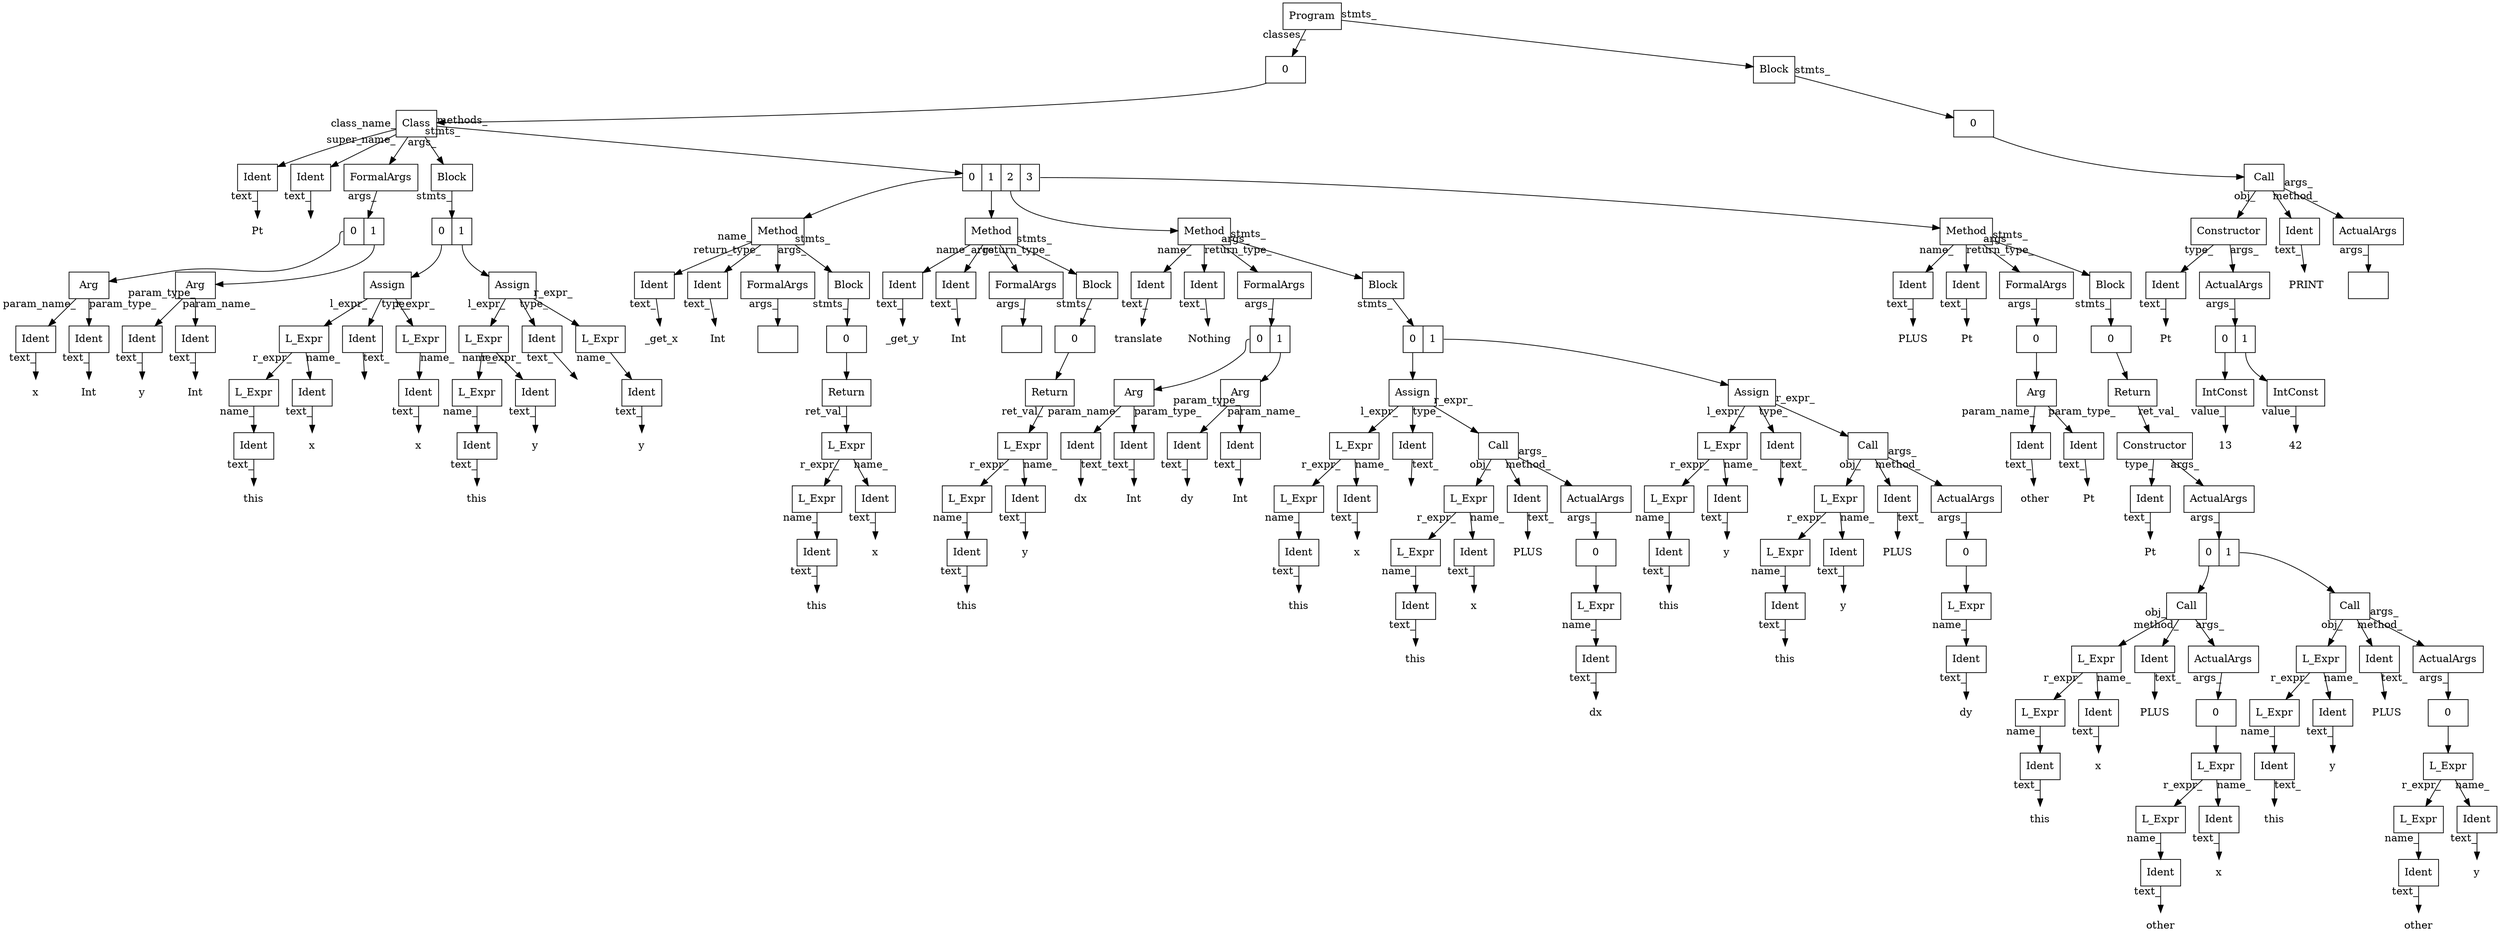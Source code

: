 digraph AST {
root[shape=box,label="Program"];
node_1[shape=record,label="<e_0>0"];
node_2[shape=box,label="Class"];
node_3[shape=box,label="Ident"];
node_4[shape=plaintext,label="Pt"];
node_3 -> node_4 [taillabel="text_"];
node_2 -> node_3 [taillabel="class_name_"];
node_5[shape=box,label="Ident"];
node_6[shape=plaintext,label=""];
node_5 -> node_6 [taillabel="text_"];
node_2 -> node_5 [taillabel="super_name_"];
node_7[shape=box,label="FormalArgs"];
node_8[shape=record,label="<e_0>0|<e_1>1"];
node_9[shape=box,label="Arg"];
node_10[shape=box,label="Ident"];
node_11[shape=plaintext,label="x"];
node_10 -> node_11 [taillabel="text_"];
node_9 -> node_10 [taillabel="param_name_"];
node_12[shape=box,label="Ident"];
node_13[shape=plaintext,label="Int"];
node_12 -> node_13 [taillabel="text_"];
node_9 -> node_12 [taillabel="param_type_"];
node_8:e_0 -> node_9;
node_14[shape=box,label="Arg"];
node_15[shape=box,label="Ident"];
node_16[shape=plaintext,label="y"];
node_15 -> node_16 [taillabel="text_"];
node_14 -> node_15 [taillabel="param_name_"];
node_17[shape=box,label="Ident"];
node_18[shape=plaintext,label="Int"];
node_17 -> node_18 [taillabel="text_"];
node_14 -> node_17 [taillabel="param_type_"];
node_8:e_1 -> node_14;
node_7 -> node_8 [taillabel="args_"];
node_2 -> node_7 [taillabel="args_"];
node_19[shape=box,label="Block"];
node_20[shape=record,label="<e_0>0|<e_1>1"];
node_21[shape=box,label="Assign"];
node_22[shape=box,label="L_Expr"];
node_23[shape=box,label="L_Expr"];
node_24[shape=box,label="Ident"];
node_25[shape=plaintext,label="this"];
node_24 -> node_25 [taillabel="text_"];
node_23 -> node_24 [taillabel="name_"];
node_22 -> node_23 [taillabel="r_expr_"];
node_26[shape=box,label="Ident"];
node_27[shape=plaintext,label="x"];
node_26 -> node_27 [taillabel="text_"];
node_22 -> node_26 [taillabel="name_"];
node_21 -> node_22 [taillabel="l_expr_"];
node_28[shape=box,label="Ident"];
node_29[shape=plaintext,label=""];
node_28 -> node_29 [taillabel="text_"];
node_21 -> node_28 [taillabel="type_"];
node_30[shape=box,label="L_Expr"];
node_31[shape=box,label="Ident"];
node_32[shape=plaintext,label="x"];
node_31 -> node_32 [taillabel="text_"];
node_30 -> node_31 [taillabel="name_"];
node_21 -> node_30 [taillabel="r_expr_"];
node_20:e_0 -> node_21;
node_33[shape=box,label="Assign"];
node_34[shape=box,label="L_Expr"];
node_35[shape=box,label="L_Expr"];
node_36[shape=box,label="Ident"];
node_37[shape=plaintext,label="this"];
node_36 -> node_37 [taillabel="text_"];
node_35 -> node_36 [taillabel="name_"];
node_34 -> node_35 [taillabel="r_expr_"];
node_38[shape=box,label="Ident"];
node_39[shape=plaintext,label="y"];
node_38 -> node_39 [taillabel="text_"];
node_34 -> node_38 [taillabel="name_"];
node_33 -> node_34 [taillabel="l_expr_"];
node_40[shape=box,label="Ident"];
node_41[shape=plaintext,label=""];
node_40 -> node_41 [taillabel="text_"];
node_33 -> node_40 [taillabel="type_"];
node_42[shape=box,label="L_Expr"];
node_43[shape=box,label="Ident"];
node_44[shape=plaintext,label="y"];
node_43 -> node_44 [taillabel="text_"];
node_42 -> node_43 [taillabel="name_"];
node_33 -> node_42 [taillabel="r_expr_"];
node_20:e_1 -> node_33;
node_19 -> node_20 [taillabel="stmts_"];
node_2 -> node_19 [taillabel="stmts_"];
node_45[shape=record,label="<e_0>0|<e_1>1|<e_2>2|<e_3>3"];
node_46[shape=box,label="Method"];
node_47[shape=box,label="Ident"];
node_48[shape=plaintext,label="_get_x"];
node_47 -> node_48 [taillabel="text_"];
node_46 -> node_47 [taillabel="name_"];
node_49[shape=box,label="Ident"];
node_50[shape=plaintext,label="Int"];
node_49 -> node_50 [taillabel="text_"];
node_46 -> node_49 [taillabel="return_type_"];
node_51[shape=box,label="FormalArgs"];
node_52[shape=record,label=""];
node_51 -> node_52 [taillabel="args_"];
node_46 -> node_51 [taillabel="args_"];
node_53[shape=box,label="Block"];
node_54[shape=record,label="<e_0>0"];
node_55[shape=box,label="Return"];
node_56[shape=box,label="L_Expr"];
node_57[shape=box,label="L_Expr"];
node_58[shape=box,label="Ident"];
node_59[shape=plaintext,label="this"];
node_58 -> node_59 [taillabel="text_"];
node_57 -> node_58 [taillabel="name_"];
node_56 -> node_57 [taillabel="r_expr_"];
node_60[shape=box,label="Ident"];
node_61[shape=plaintext,label="x"];
node_60 -> node_61 [taillabel="text_"];
node_56 -> node_60 [taillabel="name_"];
node_55 -> node_56 [taillabel="ret_val_"];
node_54:e_0 -> node_55;
node_53 -> node_54 [taillabel="stmts_"];
node_46 -> node_53 [taillabel="stmts_"];
node_45:e_0 -> node_46;
node_62[shape=box,label="Method"];
node_63[shape=box,label="Ident"];
node_64[shape=plaintext,label="_get_y"];
node_63 -> node_64 [taillabel="text_"];
node_62 -> node_63 [taillabel="name_"];
node_65[shape=box,label="Ident"];
node_66[shape=plaintext,label="Int"];
node_65 -> node_66 [taillabel="text_"];
node_62 -> node_65 [taillabel="return_type_"];
node_67[shape=box,label="FormalArgs"];
node_68[shape=record,label=""];
node_67 -> node_68 [taillabel="args_"];
node_62 -> node_67 [taillabel="args_"];
node_69[shape=box,label="Block"];
node_70[shape=record,label="<e_0>0"];
node_71[shape=box,label="Return"];
node_72[shape=box,label="L_Expr"];
node_73[shape=box,label="L_Expr"];
node_74[shape=box,label="Ident"];
node_75[shape=plaintext,label="this"];
node_74 -> node_75 [taillabel="text_"];
node_73 -> node_74 [taillabel="name_"];
node_72 -> node_73 [taillabel="r_expr_"];
node_76[shape=box,label="Ident"];
node_77[shape=plaintext,label="y"];
node_76 -> node_77 [taillabel="text_"];
node_72 -> node_76 [taillabel="name_"];
node_71 -> node_72 [taillabel="ret_val_"];
node_70:e_0 -> node_71;
node_69 -> node_70 [taillabel="stmts_"];
node_62 -> node_69 [taillabel="stmts_"];
node_45:e_1 -> node_62;
node_78[shape=box,label="Method"];
node_79[shape=box,label="Ident"];
node_80[shape=plaintext,label="translate"];
node_79 -> node_80 [taillabel="text_"];
node_78 -> node_79 [taillabel="name_"];
node_81[shape=box,label="Ident"];
node_82[shape=plaintext,label="Nothing"];
node_81 -> node_82 [taillabel="text_"];
node_78 -> node_81 [taillabel="return_type_"];
node_83[shape=box,label="FormalArgs"];
node_84[shape=record,label="<e_0>0|<e_1>1"];
node_85[shape=box,label="Arg"];
node_86[shape=box,label="Ident"];
node_87[shape=plaintext,label="dx"];
node_86 -> node_87 [taillabel="text_"];
node_85 -> node_86 [taillabel="param_name_"];
node_88[shape=box,label="Ident"];
node_89[shape=plaintext,label="Int"];
node_88 -> node_89 [taillabel="text_"];
node_85 -> node_88 [taillabel="param_type_"];
node_84:e_0 -> node_85;
node_90[shape=box,label="Arg"];
node_91[shape=box,label="Ident"];
node_92[shape=plaintext,label="dy"];
node_91 -> node_92 [taillabel="text_"];
node_90 -> node_91 [taillabel="param_name_"];
node_93[shape=box,label="Ident"];
node_94[shape=plaintext,label="Int"];
node_93 -> node_94 [taillabel="text_"];
node_90 -> node_93 [taillabel="param_type_"];
node_84:e_1 -> node_90;
node_83 -> node_84 [taillabel="args_"];
node_78 -> node_83 [taillabel="args_"];
node_95[shape=box,label="Block"];
node_96[shape=record,label="<e_0>0|<e_1>1"];
node_97[shape=box,label="Assign"];
node_98[shape=box,label="L_Expr"];
node_99[shape=box,label="L_Expr"];
node_100[shape=box,label="Ident"];
node_101[shape=plaintext,label="this"];
node_100 -> node_101 [taillabel="text_"];
node_99 -> node_100 [taillabel="name_"];
node_98 -> node_99 [taillabel="r_expr_"];
node_102[shape=box,label="Ident"];
node_103[shape=plaintext,label="x"];
node_102 -> node_103 [taillabel="text_"];
node_98 -> node_102 [taillabel="name_"];
node_97 -> node_98 [taillabel="l_expr_"];
node_104[shape=box,label="Ident"];
node_105[shape=plaintext,label=""];
node_104 -> node_105 [taillabel="text_"];
node_97 -> node_104 [taillabel="type_"];
node_106[shape=box,label="Call"];
node_107[shape=box,label="L_Expr"];
node_108[shape=box,label="L_Expr"];
node_109[shape=box,label="Ident"];
node_110[shape=plaintext,label="this"];
node_109 -> node_110 [taillabel="text_"];
node_108 -> node_109 [taillabel="name_"];
node_107 -> node_108 [taillabel="r_expr_"];
node_111[shape=box,label="Ident"];
node_112[shape=plaintext,label="x"];
node_111 -> node_112 [taillabel="text_"];
node_107 -> node_111 [taillabel="name_"];
node_106 -> node_107 [taillabel="obj_"];
node_113[shape=box,label="Ident"];
node_114[shape=plaintext,label="PLUS"];
node_113 -> node_114 [taillabel="text_"];
node_106 -> node_113 [taillabel="method_"];
node_115[shape=box,label="ActualArgs"];
node_116[shape=record,label="<e_0>0"];
node_117[shape=box,label="L_Expr"];
node_118[shape=box,label="Ident"];
node_119[shape=plaintext,label="dx"];
node_118 -> node_119 [taillabel="text_"];
node_117 -> node_118 [taillabel="name_"];
node_116:e_0 -> node_117;
node_115 -> node_116 [taillabel="args_"];
node_106 -> node_115 [taillabel="args_"];
node_97 -> node_106 [taillabel="r_expr_"];
node_96:e_0 -> node_97;
node_120[shape=box,label="Assign"];
node_121[shape=box,label="L_Expr"];
node_122[shape=box,label="L_Expr"];
node_123[shape=box,label="Ident"];
node_124[shape=plaintext,label="this"];
node_123 -> node_124 [taillabel="text_"];
node_122 -> node_123 [taillabel="name_"];
node_121 -> node_122 [taillabel="r_expr_"];
node_125[shape=box,label="Ident"];
node_126[shape=plaintext,label="y"];
node_125 -> node_126 [taillabel="text_"];
node_121 -> node_125 [taillabel="name_"];
node_120 -> node_121 [taillabel="l_expr_"];
node_127[shape=box,label="Ident"];
node_128[shape=plaintext,label=""];
node_127 -> node_128 [taillabel="text_"];
node_120 -> node_127 [taillabel="type_"];
node_129[shape=box,label="Call"];
node_130[shape=box,label="L_Expr"];
node_131[shape=box,label="L_Expr"];
node_132[shape=box,label="Ident"];
node_133[shape=plaintext,label="this"];
node_132 -> node_133 [taillabel="text_"];
node_131 -> node_132 [taillabel="name_"];
node_130 -> node_131 [taillabel="r_expr_"];
node_134[shape=box,label="Ident"];
node_135[shape=plaintext,label="y"];
node_134 -> node_135 [taillabel="text_"];
node_130 -> node_134 [taillabel="name_"];
node_129 -> node_130 [taillabel="obj_"];
node_136[shape=box,label="Ident"];
node_137[shape=plaintext,label="PLUS"];
node_136 -> node_137 [taillabel="text_"];
node_129 -> node_136 [taillabel="method_"];
node_138[shape=box,label="ActualArgs"];
node_139[shape=record,label="<e_0>0"];
node_140[shape=box,label="L_Expr"];
node_141[shape=box,label="Ident"];
node_142[shape=plaintext,label="dy"];
node_141 -> node_142 [taillabel="text_"];
node_140 -> node_141 [taillabel="name_"];
node_139:e_0 -> node_140;
node_138 -> node_139 [taillabel="args_"];
node_129 -> node_138 [taillabel="args_"];
node_120 -> node_129 [taillabel="r_expr_"];
node_96:e_1 -> node_120;
node_95 -> node_96 [taillabel="stmts_"];
node_78 -> node_95 [taillabel="stmts_"];
node_45:e_2 -> node_78;
node_143[shape=box,label="Method"];
node_144[shape=box,label="Ident"];
node_145[shape=plaintext,label="PLUS"];
node_144 -> node_145 [taillabel="text_"];
node_143 -> node_144 [taillabel="name_"];
node_146[shape=box,label="Ident"];
node_147[shape=plaintext,label="Pt"];
node_146 -> node_147 [taillabel="text_"];
node_143 -> node_146 [taillabel="return_type_"];
node_148[shape=box,label="FormalArgs"];
node_149[shape=record,label="<e_0>0"];
node_150[shape=box,label="Arg"];
node_151[shape=box,label="Ident"];
node_152[shape=plaintext,label="other"];
node_151 -> node_152 [taillabel="text_"];
node_150 -> node_151 [taillabel="param_name_"];
node_153[shape=box,label="Ident"];
node_154[shape=plaintext,label="Pt"];
node_153 -> node_154 [taillabel="text_"];
node_150 -> node_153 [taillabel="param_type_"];
node_149:e_0 -> node_150;
node_148 -> node_149 [taillabel="args_"];
node_143 -> node_148 [taillabel="args_"];
node_155[shape=box,label="Block"];
node_156[shape=record,label="<e_0>0"];
node_157[shape=box,label="Return"];
node_158[shape=box,label="Constructor"];
node_159[shape=box,label="Ident"];
node_160[shape=plaintext,label="Pt"];
node_159 -> node_160 [taillabel="text_"];
node_158 -> node_159 [taillabel="type_"];
node_161[shape=box,label="ActualArgs"];
node_162[shape=record,label="<e_0>0|<e_1>1"];
node_163[shape=box,label="Call"];
node_164[shape=box,label="L_Expr"];
node_165[shape=box,label="L_Expr"];
node_166[shape=box,label="Ident"];
node_167[shape=plaintext,label="this"];
node_166 -> node_167 [taillabel="text_"];
node_165 -> node_166 [taillabel="name_"];
node_164 -> node_165 [taillabel="r_expr_"];
node_168[shape=box,label="Ident"];
node_169[shape=plaintext,label="x"];
node_168 -> node_169 [taillabel="text_"];
node_164 -> node_168 [taillabel="name_"];
node_163 -> node_164 [taillabel="obj_"];
node_170[shape=box,label="Ident"];
node_171[shape=plaintext,label="PLUS"];
node_170 -> node_171 [taillabel="text_"];
node_163 -> node_170 [taillabel="method_"];
node_172[shape=box,label="ActualArgs"];
node_173[shape=record,label="<e_0>0"];
node_174[shape=box,label="L_Expr"];
node_175[shape=box,label="L_Expr"];
node_176[shape=box,label="Ident"];
node_177[shape=plaintext,label="other"];
node_176 -> node_177 [taillabel="text_"];
node_175 -> node_176 [taillabel="name_"];
node_174 -> node_175 [taillabel="r_expr_"];
node_178[shape=box,label="Ident"];
node_179[shape=plaintext,label="x"];
node_178 -> node_179 [taillabel="text_"];
node_174 -> node_178 [taillabel="name_"];
node_173:e_0 -> node_174;
node_172 -> node_173 [taillabel="args_"];
node_163 -> node_172 [taillabel="args_"];
node_162:e_0 -> node_163;
node_180[shape=box,label="Call"];
node_181[shape=box,label="L_Expr"];
node_182[shape=box,label="L_Expr"];
node_183[shape=box,label="Ident"];
node_184[shape=plaintext,label="this"];
node_183 -> node_184 [taillabel="text_"];
node_182 -> node_183 [taillabel="name_"];
node_181 -> node_182 [taillabel="r_expr_"];
node_185[shape=box,label="Ident"];
node_186[shape=plaintext,label="y"];
node_185 -> node_186 [taillabel="text_"];
node_181 -> node_185 [taillabel="name_"];
node_180 -> node_181 [taillabel="obj_"];
node_187[shape=box,label="Ident"];
node_188[shape=plaintext,label="PLUS"];
node_187 -> node_188 [taillabel="text_"];
node_180 -> node_187 [taillabel="method_"];
node_189[shape=box,label="ActualArgs"];
node_190[shape=record,label="<e_0>0"];
node_191[shape=box,label="L_Expr"];
node_192[shape=box,label="L_Expr"];
node_193[shape=box,label="Ident"];
node_194[shape=plaintext,label="other"];
node_193 -> node_194 [taillabel="text_"];
node_192 -> node_193 [taillabel="name_"];
node_191 -> node_192 [taillabel="r_expr_"];
node_195[shape=box,label="Ident"];
node_196[shape=plaintext,label="y"];
node_195 -> node_196 [taillabel="text_"];
node_191 -> node_195 [taillabel="name_"];
node_190:e_0 -> node_191;
node_189 -> node_190 [taillabel="args_"];
node_180 -> node_189 [taillabel="args_"];
node_162:e_1 -> node_180;
node_161 -> node_162 [taillabel="args_"];
node_158 -> node_161 [taillabel="args_"];
node_157 -> node_158 [taillabel="ret_val_"];
node_156:e_0 -> node_157;
node_155 -> node_156 [taillabel="stmts_"];
node_143 -> node_155 [taillabel="stmts_"];
node_45:e_3 -> node_143;
node_2 -> node_45 [taillabel="methods_"];
node_1:e_0 -> node_2;
root -> node_1 [taillabel="classes_"];
node_197[shape=box,label="Block"];
node_198[shape=record,label="<e_0>0"];
node_199[shape=box,label="Call"];
node_200[shape=box,label="Constructor"];
node_201[shape=box,label="Ident"];
node_202[shape=plaintext,label="Pt"];
node_201 -> node_202 [taillabel="text_"];
node_200 -> node_201 [taillabel="type_"];
node_203[shape=box,label="ActualArgs"];
node_204[shape=record,label="<e_0>0|<e_1>1"];
node_205[shape=box,label="IntConst"];
node_206[shape=plaintext,label="13"];
node_205 -> node_206 [taillabel="value_"];
node_204:e_0 -> node_205;
node_207[shape=box,label="IntConst"];
node_208[shape=plaintext,label="42"];
node_207 -> node_208 [taillabel="value_"];
node_204:e_1 -> node_207;
node_203 -> node_204 [taillabel="args_"];
node_200 -> node_203 [taillabel="args_"];
node_199 -> node_200 [taillabel="obj_"];
node_209[shape=box,label="Ident"];
node_210[shape=plaintext,label="PRINT"];
node_209 -> node_210 [taillabel="text_"];
node_199 -> node_209 [taillabel="method_"];
node_211[shape=box,label="ActualArgs"];
node_212[shape=record,label=""];
node_211 -> node_212 [taillabel="args_"];
node_199 -> node_211 [taillabel="args_"];
node_198:e_0 -> node_199;
node_197 -> node_198 [taillabel="stmts_"];
root -> node_197 [taillabel="stmts_"];
}
